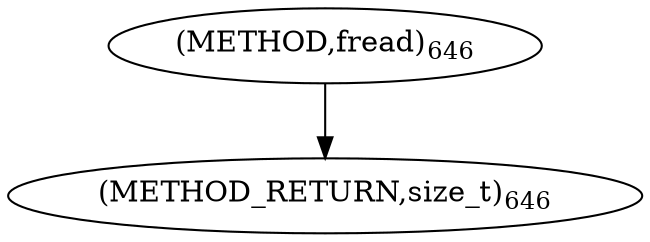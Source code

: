 digraph "fread" {  
"73881" [label = <(METHOD,fread)<SUB>646</SUB>> ]
"73886" [label = <(METHOD_RETURN,size_t)<SUB>646</SUB>> ]
  "73881" -> "73886" 
}
